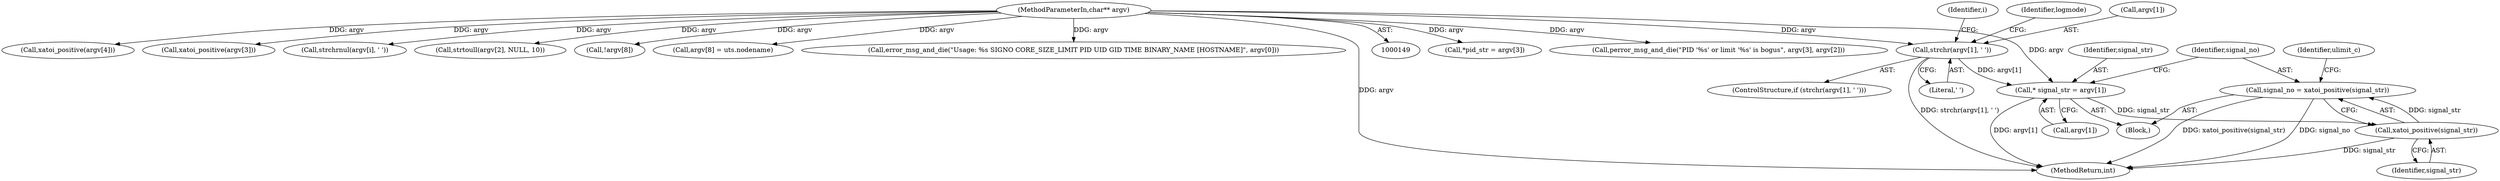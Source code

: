 digraph "0_abrt_8939398b82006ba1fec4ed491339fc075f43fc7c_1@API" {
"1000270" [label="(Call,signal_no = xatoi_positive(signal_str))"];
"1000272" [label="(Call,xatoi_positive(signal_str))"];
"1000264" [label="(Call,* signal_str = argv[1])"];
"1000184" [label="(Call,strchr(argv[1], ' '))"];
"1000151" [label="(MethodParameterIn,char** argv)"];
"1000302" [label="(Call,*pid_str = argv[3])"];
"1000183" [label="(ControlStructure,if (strchr(argv[1], ' ')))"];
"1000151" [label="(MethodParameterIn,char** argv)"];
"1000271" [label="(Identifier,signal_no)"];
"1000276" [label="(Identifier,ulimit_c)"];
"1000328" [label="(Call,perror_msg_and_die(\"PID '%s' or limit '%s' is bogus\", argv[3], argv[2]))"];
"1000317" [label="(Call,xatoi_positive(argv[4]))"];
"1000310" [label="(Call,xatoi_positive(argv[3]))"];
"1000265" [label="(Identifier,signal_str)"];
"1000270" [label="(Call,signal_no = xatoi_positive(signal_str))"];
"1000203" [label="(Call,strchrnul(argv[i], ' '))"];
"1000264" [label="(Call,* signal_str = argv[1])"];
"1000273" [label="(Identifier,signal_str)"];
"1000193" [label="(Identifier,i)"];
"1000277" [label="(Call,strtoull(argv[2], NULL, 10))"];
"1000353" [label="(Call,!argv[8])"];
"1000266" [label="(Call,argv[1])"];
"1000211" [label="(Identifier,logmode)"];
"1000361" [label="(Call,argv[8] = uts.nodename)"];
"1000152" [label="(Block,)"];
"1000178" [label="(Call,error_msg_and_die(\"Usage: %s SIGNO CORE_SIZE_LIMIT PID UID GID TIME BINARY_NAME [HOSTNAME]\", argv[0]))"];
"1000272" [label="(Call,xatoi_positive(signal_str))"];
"1000185" [label="(Call,argv[1])"];
"1000184" [label="(Call,strchr(argv[1], ' '))"];
"1001237" [label="(MethodReturn,int)"];
"1000188" [label="(Literal,' ')"];
"1000270" -> "1000152"  [label="AST: "];
"1000270" -> "1000272"  [label="CFG: "];
"1000271" -> "1000270"  [label="AST: "];
"1000272" -> "1000270"  [label="AST: "];
"1000276" -> "1000270"  [label="CFG: "];
"1000270" -> "1001237"  [label="DDG: xatoi_positive(signal_str)"];
"1000270" -> "1001237"  [label="DDG: signal_no"];
"1000272" -> "1000270"  [label="DDG: signal_str"];
"1000272" -> "1000273"  [label="CFG: "];
"1000273" -> "1000272"  [label="AST: "];
"1000272" -> "1001237"  [label="DDG: signal_str"];
"1000264" -> "1000272"  [label="DDG: signal_str"];
"1000264" -> "1000152"  [label="AST: "];
"1000264" -> "1000266"  [label="CFG: "];
"1000265" -> "1000264"  [label="AST: "];
"1000266" -> "1000264"  [label="AST: "];
"1000271" -> "1000264"  [label="CFG: "];
"1000264" -> "1001237"  [label="DDG: argv[1]"];
"1000184" -> "1000264"  [label="DDG: argv[1]"];
"1000151" -> "1000264"  [label="DDG: argv"];
"1000184" -> "1000183"  [label="AST: "];
"1000184" -> "1000188"  [label="CFG: "];
"1000185" -> "1000184"  [label="AST: "];
"1000188" -> "1000184"  [label="AST: "];
"1000193" -> "1000184"  [label="CFG: "];
"1000211" -> "1000184"  [label="CFG: "];
"1000184" -> "1001237"  [label="DDG: strchr(argv[1], ' ')"];
"1000151" -> "1000184"  [label="DDG: argv"];
"1000151" -> "1000149"  [label="AST: "];
"1000151" -> "1001237"  [label="DDG: argv"];
"1000151" -> "1000178"  [label="DDG: argv"];
"1000151" -> "1000203"  [label="DDG: argv"];
"1000151" -> "1000277"  [label="DDG: argv"];
"1000151" -> "1000302"  [label="DDG: argv"];
"1000151" -> "1000310"  [label="DDG: argv"];
"1000151" -> "1000317"  [label="DDG: argv"];
"1000151" -> "1000328"  [label="DDG: argv"];
"1000151" -> "1000353"  [label="DDG: argv"];
"1000151" -> "1000361"  [label="DDG: argv"];
}
